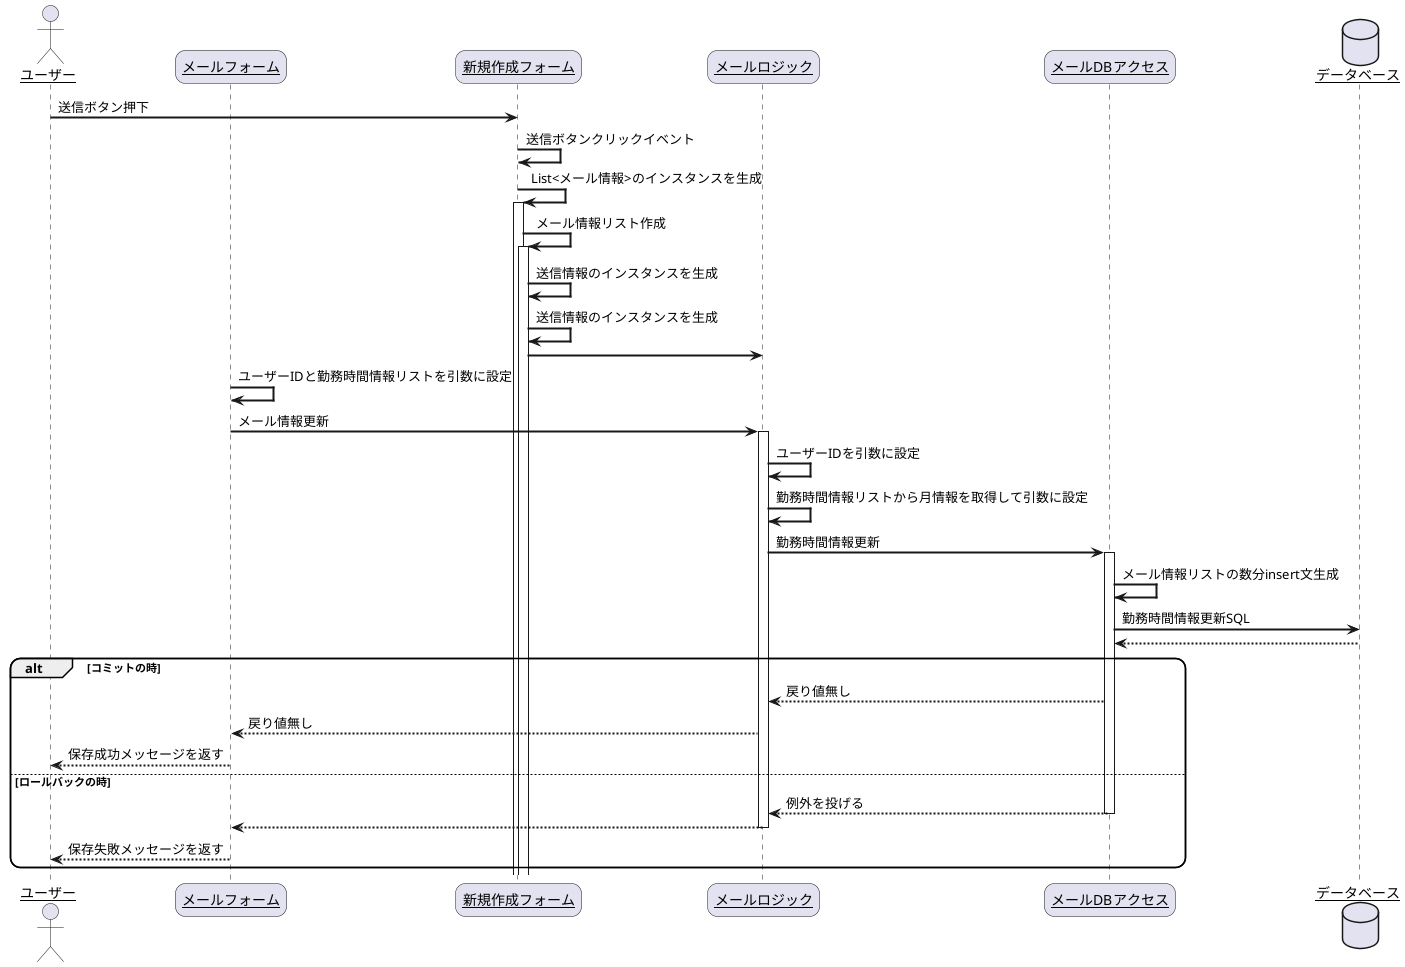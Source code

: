 @startuml
skinparam sequenceArrowThickness 2
skinparam roundcorner 20
skinparam maxmessagesize 60
skinparam sequenceParticipant underline

actor "ユーザー" as user
participant "メールフォーム" as mail_form
participant "新規作成フォーム" as mail_create_form
participant "メールロジック" as mail_logic
participant "メールDBアクセス" as mail_data_acces
database "データベース" as db

user -> mail_create_form: 送信ボタン押下
mail_create_form -> mail_create_form: 送信ボタンクリックイベント
mail_create_form -> mail_create_form: List<メール情報>のインスタンスを生成
activate mail_create_form
mail_create_form -> mail_create_form: メール情報リスト作成
activate mail_create_form
mail_create_form -> mail_create_form: 送信情報のインスタンスを生成
mail_create_form -> mail_create_form: 送信情報のインスタンスを生成
mail_create_form -> mail_logic: 
mail_form -> mail_form: ユーザーIDと勤務時間情報リストを引数に設定
mail_form -> mail_logic: メール情報更新
activate mail_logic
mail_logic -> mail_logic: ユーザーIDを引数に設定
mail_logic -> mail_logic: 勤務時間情報リストから月情報を取得して引数に設定
mail_logic -> mail_data_acces: 勤務時間情報更新
activate mail_data_acces
mail_data_acces -> mail_data_acces: メール情報リストの数分insert文生成
mail_data_acces -> db: 勤務時間情報更新SQL
db --> mail_data_acces:
alt コミットの時
    mail_data_acces --> mail_logic: 戻り値無し
    mail_logic --> mail_form: 戻り値無し
    mail_form --> user:保存成功メッセージを返す
else ロールバックの時
    mail_data_acces --> mail_logic: 例外を投げる
    deactivate mail_data_acces
    mail_logic --> mail_form: 
    deactivate mail_logic
    mail_form --> user:保存失敗メッセージを返す
    deactivate mail_form
end

@enduml